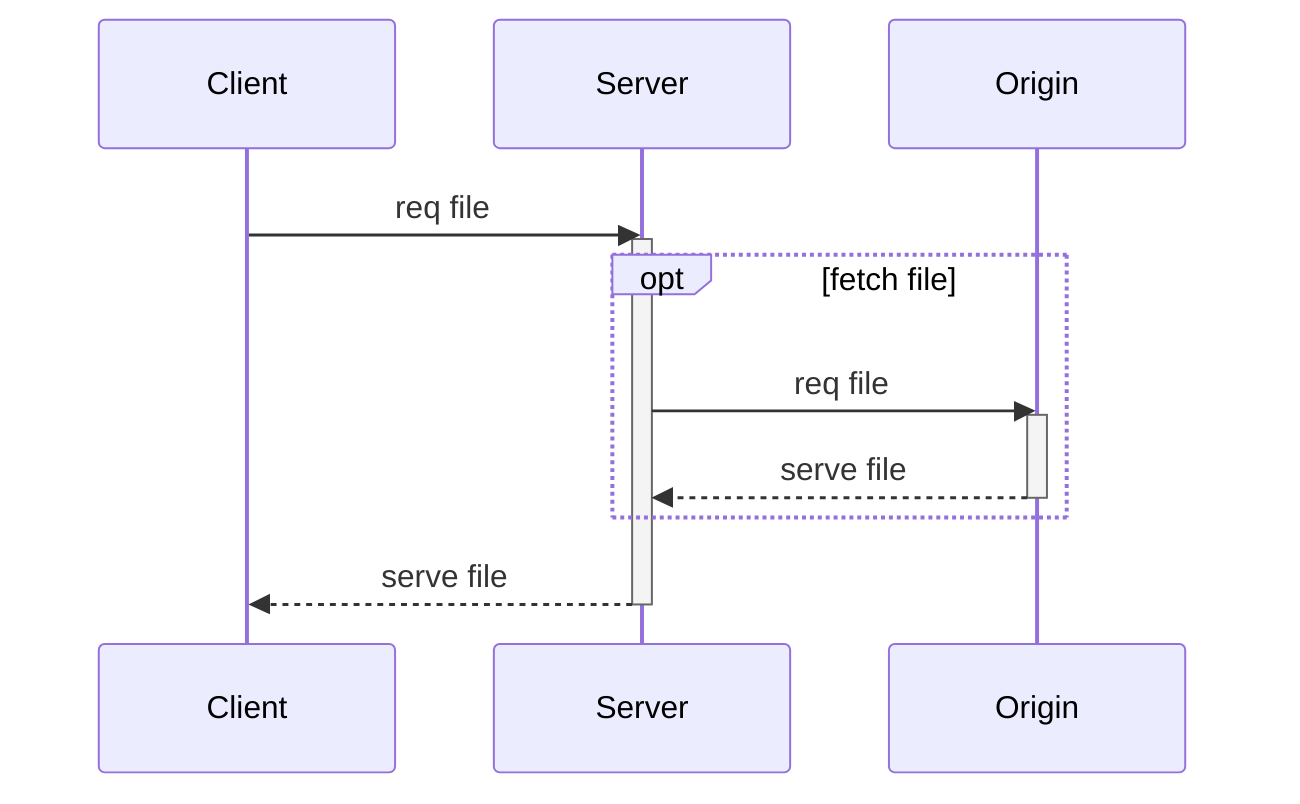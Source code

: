 sequenceDiagram
  participant C as Client
  participant S as Server
  participant O as Origin
  C->>S: req file
  activate S
  opt fetch file
    S->>O: req file
    activate O
    O-->>S: serve file
    deactivate O
  end
  S-->>C: serve file
  deactivate S